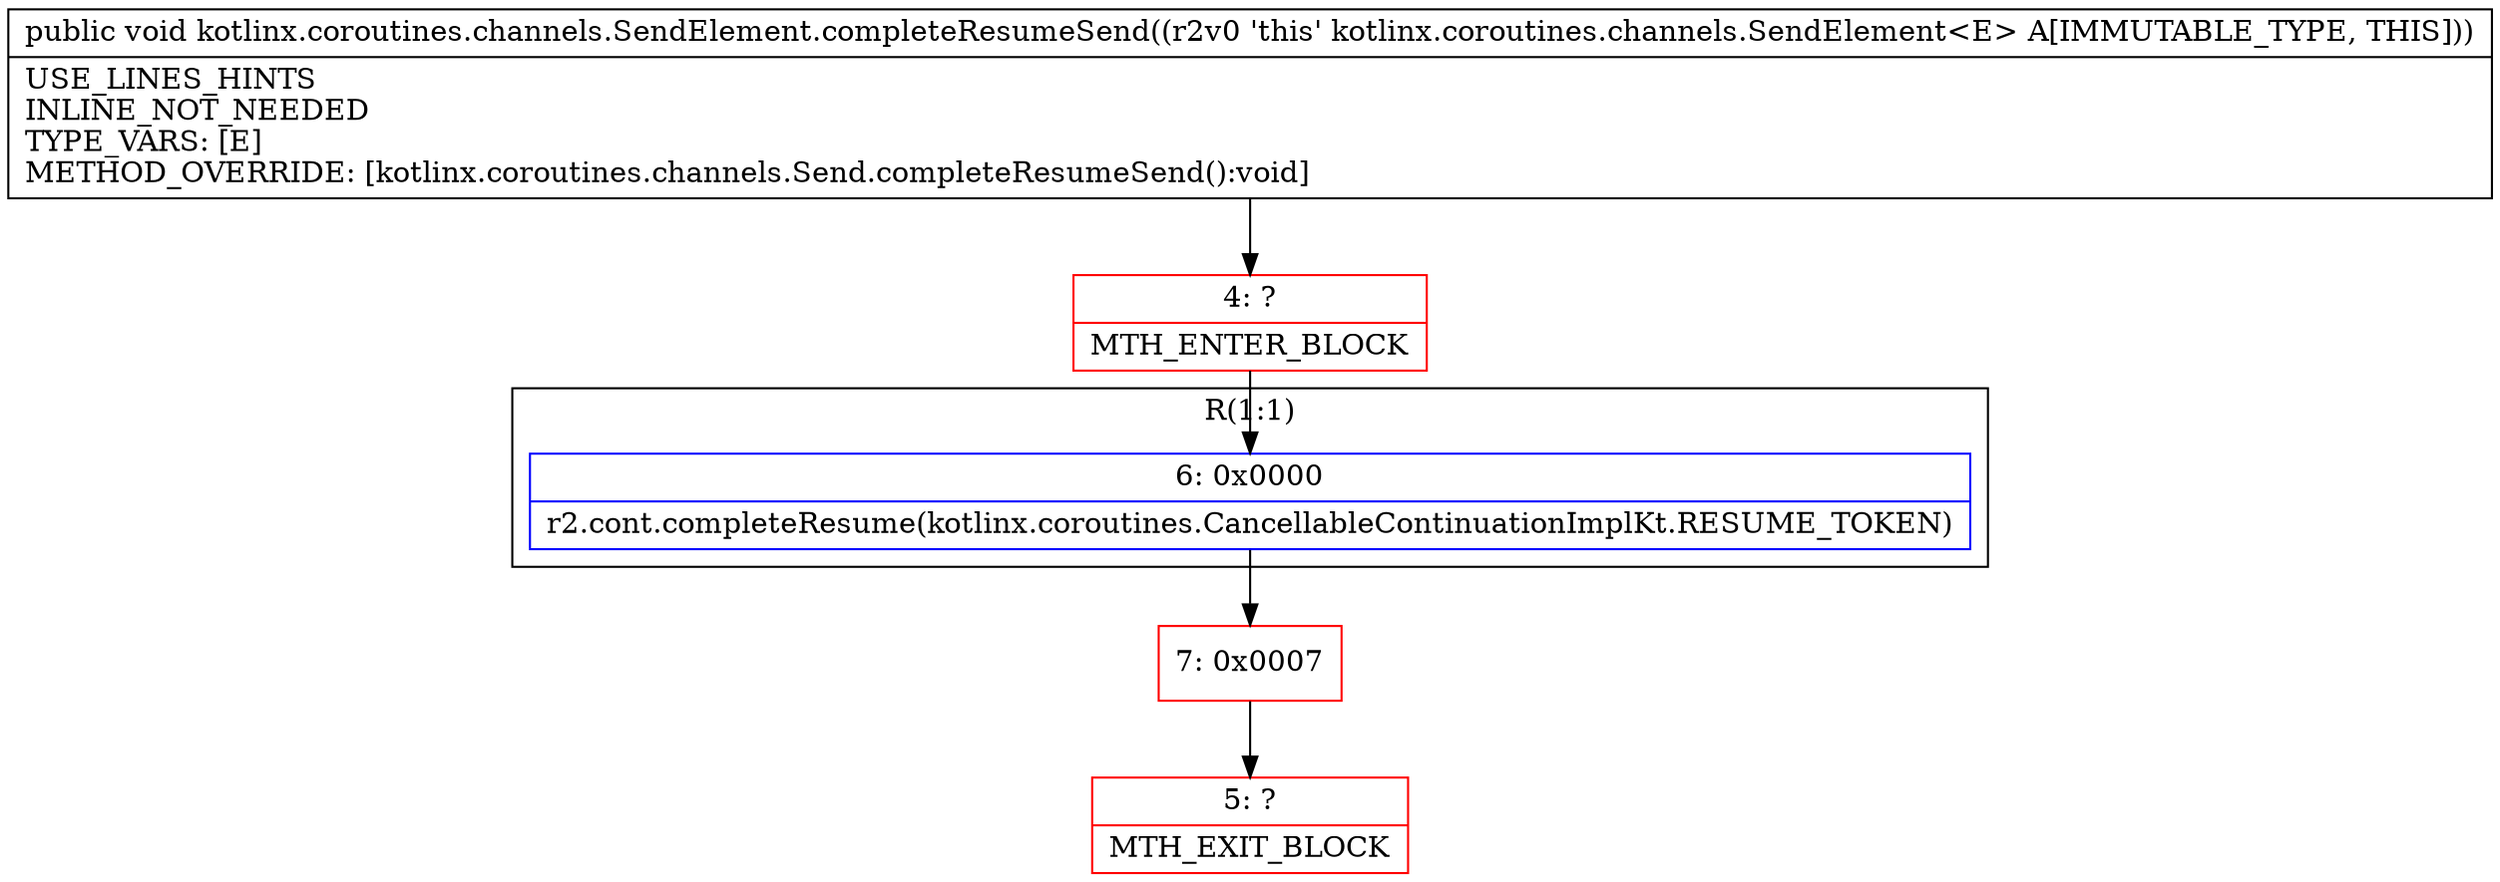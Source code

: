 digraph "CFG forkotlinx.coroutines.channels.SendElement.completeResumeSend()V" {
subgraph cluster_Region_1658263551 {
label = "R(1:1)";
node [shape=record,color=blue];
Node_6 [shape=record,label="{6\:\ 0x0000|r2.cont.completeResume(kotlinx.coroutines.CancellableContinuationImplKt.RESUME_TOKEN)\l}"];
}
Node_4 [shape=record,color=red,label="{4\:\ ?|MTH_ENTER_BLOCK\l}"];
Node_7 [shape=record,color=red,label="{7\:\ 0x0007}"];
Node_5 [shape=record,color=red,label="{5\:\ ?|MTH_EXIT_BLOCK\l}"];
MethodNode[shape=record,label="{public void kotlinx.coroutines.channels.SendElement.completeResumeSend((r2v0 'this' kotlinx.coroutines.channels.SendElement\<E\> A[IMMUTABLE_TYPE, THIS]))  | USE_LINES_HINTS\lINLINE_NOT_NEEDED\lTYPE_VARS: [E]\lMETHOD_OVERRIDE: [kotlinx.coroutines.channels.Send.completeResumeSend():void]\l}"];
MethodNode -> Node_4;Node_6 -> Node_7;
Node_4 -> Node_6;
Node_7 -> Node_5;
}

